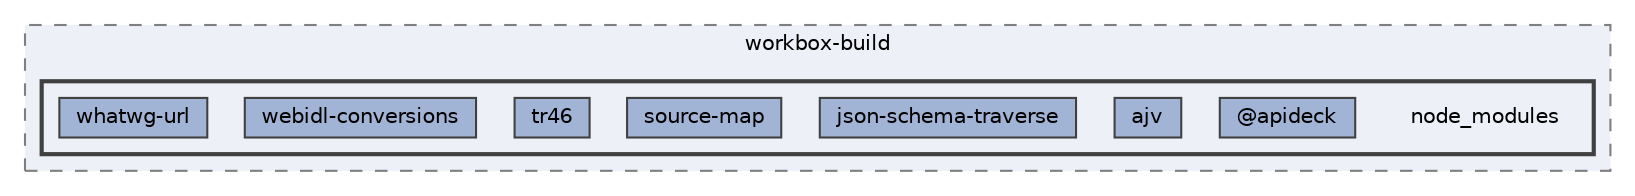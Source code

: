 digraph "pkiclassroomrescheduler/src/main/frontend/node_modules/workbox-build/node_modules"
{
 // LATEX_PDF_SIZE
  bgcolor="transparent";
  edge [fontname=Helvetica,fontsize=10,labelfontname=Helvetica,labelfontsize=10];
  node [fontname=Helvetica,fontsize=10,shape=box,height=0.2,width=0.4];
  compound=true
  subgraph clusterdir_a7d55a48dd7cfeb5897f10bbe302ab24 {
    graph [ bgcolor="#edf0f7", pencolor="grey50", label="workbox-build", fontname=Helvetica,fontsize=10 style="filled,dashed", URL="dir_a7d55a48dd7cfeb5897f10bbe302ab24.html",tooltip=""]
  subgraph clusterdir_96d3e914efe2a98176b110003f7ffbd7 {
    graph [ bgcolor="#edf0f7", pencolor="grey25", label="", fontname=Helvetica,fontsize=10 style="filled,bold", URL="dir_96d3e914efe2a98176b110003f7ffbd7.html",tooltip=""]
    dir_96d3e914efe2a98176b110003f7ffbd7 [shape=plaintext, label="node_modules"];
  dir_1b894142c90c23e228273e724b621950 [label="@apideck", fillcolor="#a2b4d6", color="grey25", style="filled", URL="dir_1b894142c90c23e228273e724b621950.html",tooltip=""];
  dir_e764a87ba24b57f99d69d37b97b72621 [label="ajv", fillcolor="#a2b4d6", color="grey25", style="filled", URL="dir_e764a87ba24b57f99d69d37b97b72621.html",tooltip=""];
  dir_0d1c72e5dae81a1b6a166f7c1f8d791a [label="json-schema-traverse", fillcolor="#a2b4d6", color="grey25", style="filled", URL="dir_0d1c72e5dae81a1b6a166f7c1f8d791a.html",tooltip=""];
  dir_928c2667f05d4a61a1565e957071142c [label="source-map", fillcolor="#a2b4d6", color="grey25", style="filled", URL="dir_928c2667f05d4a61a1565e957071142c.html",tooltip=""];
  dir_d88931f6645e999d0de26491e4e956ca [label="tr46", fillcolor="#a2b4d6", color="grey25", style="filled", URL="dir_d88931f6645e999d0de26491e4e956ca.html",tooltip=""];
  dir_c6a002068dac5566367b2664291eeb8f [label="webidl-conversions", fillcolor="#a2b4d6", color="grey25", style="filled", URL="dir_c6a002068dac5566367b2664291eeb8f.html",tooltip=""];
  dir_a3cc6ece0f555db0dad80f0703e3e1b6 [label="whatwg-url", fillcolor="#a2b4d6", color="grey25", style="filled", URL="dir_a3cc6ece0f555db0dad80f0703e3e1b6.html",tooltip=""];
  }
  }
}
